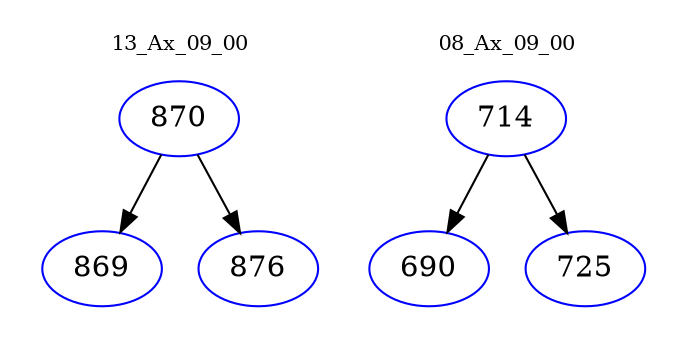 digraph{
subgraph cluster_0 {
color = white
label = "13_Ax_09_00";
fontsize=10;
T0_870 [label="870", color="blue"]
T0_870 -> T0_869 [color="black"]
T0_869 [label="869", color="blue"]
T0_870 -> T0_876 [color="black"]
T0_876 [label="876", color="blue"]
}
subgraph cluster_1 {
color = white
label = "08_Ax_09_00";
fontsize=10;
T1_714 [label="714", color="blue"]
T1_714 -> T1_690 [color="black"]
T1_690 [label="690", color="blue"]
T1_714 -> T1_725 [color="black"]
T1_725 [label="725", color="blue"]
}
}
